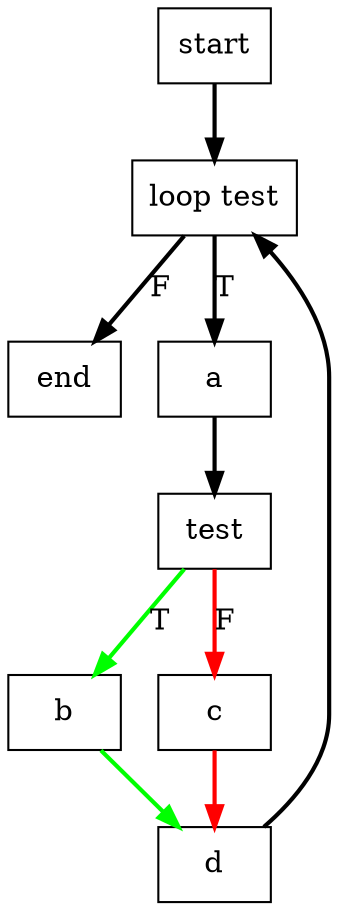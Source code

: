 digraph G {
  start [label = "start", shape = box];
  end [label = "end", shape = box];
  looptest [label = "loop test", shape = box];
  a [label = "a", shape = box];
  b [label = "b", shape = box];
  c [label = "c", shape = box];
  d [label = "d", shape = box];
  test [label = "test", shape = box];

  start -> looptest [style = bold];
  looptest -> a [style = bold, label = "T"];
  looptest -> end [style = bold, label = "F"];
  a -> test [style = bold];
  test -> b [style = bold, color = green, label = "T"];
  test -> c [style = bold, color = red, label = "F"];
  b -> d [style = bold, color = green];
  c -> d [style = bold, color = red];
  d -> looptest [style = bold];

}